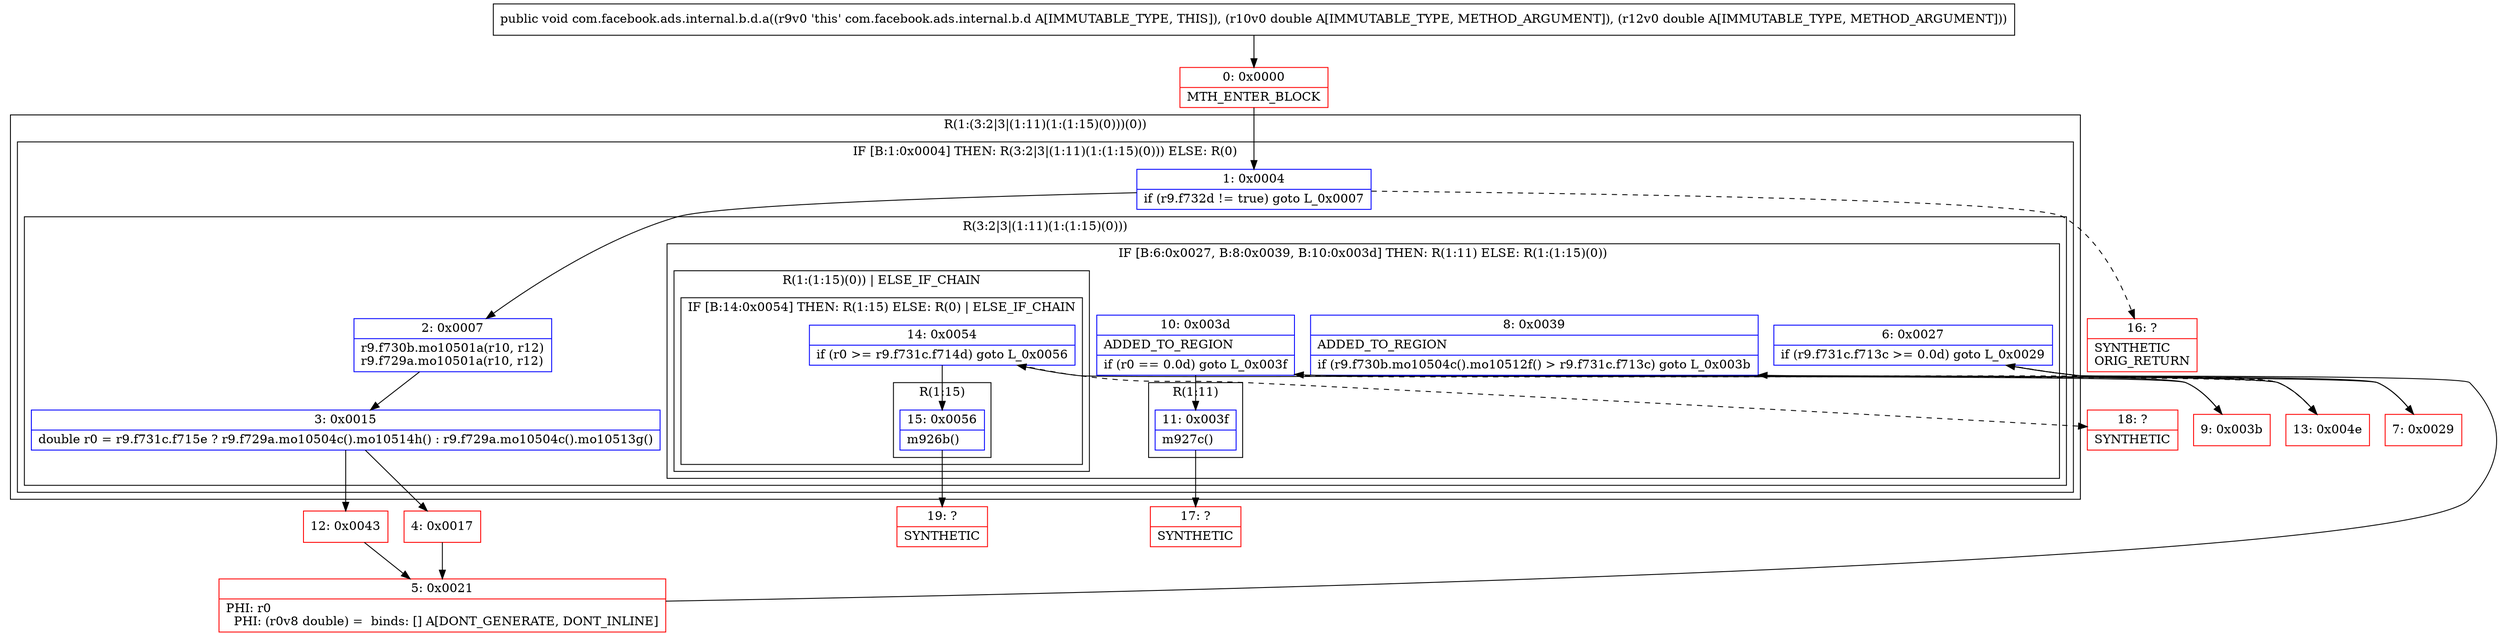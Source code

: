 digraph "CFG forcom.facebook.ads.internal.b.d.a(DD)V" {
subgraph cluster_Region_1621344366 {
label = "R(1:(3:2|3|(1:11)(1:(1:15)(0)))(0))";
node [shape=record,color=blue];
subgraph cluster_IfRegion_65785614 {
label = "IF [B:1:0x0004] THEN: R(3:2|3|(1:11)(1:(1:15)(0))) ELSE: R(0)";
node [shape=record,color=blue];
Node_1 [shape=record,label="{1\:\ 0x0004|if (r9.f732d != true) goto L_0x0007\l}"];
subgraph cluster_Region_889538832 {
label = "R(3:2|3|(1:11)(1:(1:15)(0)))";
node [shape=record,color=blue];
Node_2 [shape=record,label="{2\:\ 0x0007|r9.f730b.mo10501a(r10, r12)\lr9.f729a.mo10501a(r10, r12)\l}"];
Node_3 [shape=record,label="{3\:\ 0x0015|double r0 = r9.f731c.f715e ? r9.f729a.mo10504c().mo10514h() : r9.f729a.mo10504c().mo10513g()\l}"];
subgraph cluster_IfRegion_1265878227 {
label = "IF [B:6:0x0027, B:8:0x0039, B:10:0x003d] THEN: R(1:11) ELSE: R(1:(1:15)(0))";
node [shape=record,color=blue];
Node_6 [shape=record,label="{6\:\ 0x0027|if (r9.f731c.f713c \>= 0.0d) goto L_0x0029\l}"];
Node_8 [shape=record,label="{8\:\ 0x0039|ADDED_TO_REGION\l|if (r9.f730b.mo10504c().mo10512f() \> r9.f731c.f713c) goto L_0x003b\l}"];
Node_10 [shape=record,label="{10\:\ 0x003d|ADDED_TO_REGION\l|if (r0 == 0.0d) goto L_0x003f\l}"];
subgraph cluster_Region_1023901056 {
label = "R(1:11)";
node [shape=record,color=blue];
Node_11 [shape=record,label="{11\:\ 0x003f|m927c()\l}"];
}
subgraph cluster_Region_1949799443 {
label = "R(1:(1:15)(0)) | ELSE_IF_CHAIN\l";
node [shape=record,color=blue];
subgraph cluster_IfRegion_111872322 {
label = "IF [B:14:0x0054] THEN: R(1:15) ELSE: R(0) | ELSE_IF_CHAIN\l";
node [shape=record,color=blue];
Node_14 [shape=record,label="{14\:\ 0x0054|if (r0 \>= r9.f731c.f714d) goto L_0x0056\l}"];
subgraph cluster_Region_174688843 {
label = "R(1:15)";
node [shape=record,color=blue];
Node_15 [shape=record,label="{15\:\ 0x0056|m926b()\l}"];
}
subgraph cluster_Region_1462220727 {
label = "R(0)";
node [shape=record,color=blue];
}
}
}
}
}
subgraph cluster_Region_1372203950 {
label = "R(0)";
node [shape=record,color=blue];
}
}
}
Node_0 [shape=record,color=red,label="{0\:\ 0x0000|MTH_ENTER_BLOCK\l}"];
Node_4 [shape=record,color=red,label="{4\:\ 0x0017}"];
Node_5 [shape=record,color=red,label="{5\:\ 0x0021|PHI: r0 \l  PHI: (r0v8 double) =  binds: [] A[DONT_GENERATE, DONT_INLINE]\l}"];
Node_7 [shape=record,color=red,label="{7\:\ 0x0029}"];
Node_9 [shape=record,color=red,label="{9\:\ 0x003b}"];
Node_12 [shape=record,color=red,label="{12\:\ 0x0043}"];
Node_13 [shape=record,color=red,label="{13\:\ 0x004e}"];
Node_16 [shape=record,color=red,label="{16\:\ ?|SYNTHETIC\lORIG_RETURN\l}"];
Node_17 [shape=record,color=red,label="{17\:\ ?|SYNTHETIC\l}"];
Node_18 [shape=record,color=red,label="{18\:\ ?|SYNTHETIC\l}"];
Node_19 [shape=record,color=red,label="{19\:\ ?|SYNTHETIC\l}"];
MethodNode[shape=record,label="{public void com.facebook.ads.internal.b.d.a((r9v0 'this' com.facebook.ads.internal.b.d A[IMMUTABLE_TYPE, THIS]), (r10v0 double A[IMMUTABLE_TYPE, METHOD_ARGUMENT]), (r12v0 double A[IMMUTABLE_TYPE, METHOD_ARGUMENT])) }"];
MethodNode -> Node_0;
Node_1 -> Node_2;
Node_1 -> Node_16[style=dashed];
Node_2 -> Node_3;
Node_3 -> Node_4;
Node_3 -> Node_12;
Node_6 -> Node_7;
Node_6 -> Node_13[style=dashed];
Node_8 -> Node_9;
Node_8 -> Node_13[style=dashed];
Node_10 -> Node_11;
Node_10 -> Node_13[style=dashed];
Node_11 -> Node_17;
Node_14 -> Node_15;
Node_14 -> Node_18[style=dashed];
Node_15 -> Node_19;
Node_0 -> Node_1;
Node_4 -> Node_5;
Node_5 -> Node_6;
Node_7 -> Node_8;
Node_9 -> Node_10;
Node_12 -> Node_5;
Node_13 -> Node_14;
}

